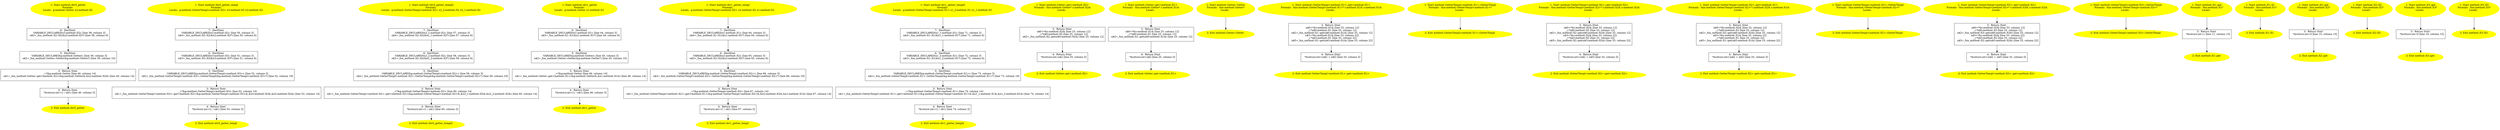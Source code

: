 /* @generated */
digraph cfg {
"div0_getter#method#14570248362286.5f9f1e67fd1ac95f_1" [label="1: Start method::div0_getter\nFormals: \nLocals:  g:method::Getter x2:method::X2 \n  " color=yellow style=filled]
	

	 "div0_getter#method#14570248362286.5f9f1e67fd1ac95f_1" -> "div0_getter#method#14570248362286.5f9f1e67fd1ac95f_6" ;
"div0_getter#method#14570248362286.5f9f1e67fd1ac95f_2" [label="2: Exit method::div0_getter \n  " color=yellow style=filled]
	

"div0_getter#method#14570248362286.5f9f1e67fd1ac95f_3" [label="3:  Return Stmt \n   _=*&g:method::Getter [line 40, column 14]\n  n$1=_fun_method::Getter::get<method::X2>(&g:method::Getter&,&x2:method::X2&) [line 40, column 14]\n " shape="box"]
	

	 "div0_getter#method#14570248362286.5f9f1e67fd1ac95f_3" -> "div0_getter#method#14570248362286.5f9f1e67fd1ac95f_4" ;
"div0_getter#method#14570248362286.5f9f1e67fd1ac95f_4" [label="4:  Return Stmt \n   *&return:int=(1 / n$1) [line 40, column 3]\n " shape="box"]
	

	 "div0_getter#method#14570248362286.5f9f1e67fd1ac95f_4" -> "div0_getter#method#14570248362286.5f9f1e67fd1ac95f_2" ;
"div0_getter#method#14570248362286.5f9f1e67fd1ac95f_5" [label="5:  DeclStmt \n   VARIABLE_DECLARED(g:method::Getter); [line 39, column 3]\n  n$2=_fun_method::Getter::Getter(&g:method::Getter*) [line 39, column 10]\n " shape="box"]
	

	 "div0_getter#method#14570248362286.5f9f1e67fd1ac95f_5" -> "div0_getter#method#14570248362286.5f9f1e67fd1ac95f_3" ;
"div0_getter#method#14570248362286.5f9f1e67fd1ac95f_6" [label="6:  DeclStmt \n   VARIABLE_DECLARED(x2:method::X2); [line 38, column 3]\n  n$3=_fun_method::X2::X2(&x2:method::X2*) [line 38, column 6]\n " shape="box"]
	

	 "div0_getter#method#14570248362286.5f9f1e67fd1ac95f_6" -> "div0_getter#method#14570248362286.5f9f1e67fd1ac95f_5" ;
"div0_getter_templ#method#63753263.359f49fd177ddd10_1" [label="1: Start method::div0_getter_templ\nFormals: \nLocals:  g:method::GetterTempl<method::X3> x3:method::X3 x2:method::X2 \n  " color=yellow style=filled]
	

	 "div0_getter_templ#method#63753263.359f49fd177ddd10_1" -> "div0_getter_templ#method#63753263.359f49fd177ddd10_7" ;
"div0_getter_templ#method#63753263.359f49fd177ddd10_2" [label="2: Exit method::div0_getter_templ \n  " color=yellow style=filled]
	

"div0_getter_templ#method#63753263.359f49fd177ddd10_3" [label="3:  Return Stmt \n   _=*&g:method::GetterTempl<method::X3> [line 53, column 14]\n  n$1=_fun_method::GetterTempl<method::X3>::get<method::X2>(&g:method::GetterTempl<method::X3>&,&x3:method::X3&,&x2:method::X2&) [line 53, column 14]\n " shape="box"]
	

	 "div0_getter_templ#method#63753263.359f49fd177ddd10_3" -> "div0_getter_templ#method#63753263.359f49fd177ddd10_4" ;
"div0_getter_templ#method#63753263.359f49fd177ddd10_4" [label="4:  Return Stmt \n   *&return:int=(1 / n$1) [line 53, column 3]\n " shape="box"]
	

	 "div0_getter_templ#method#63753263.359f49fd177ddd10_4" -> "div0_getter_templ#method#63753263.359f49fd177ddd10_2" ;
"div0_getter_templ#method#63753263.359f49fd177ddd10_5" [label="5:  DeclStmt \n   VARIABLE_DECLARED(g:method::GetterTempl<method::X3>); [line 52, column 3]\n  n$2=_fun_method::GetterTempl<method::X3>::GetterTempl(&g:method::GetterTempl<method::X3>*) [line 52, column 19]\n " shape="box"]
	

	 "div0_getter_templ#method#63753263.359f49fd177ddd10_5" -> "div0_getter_templ#method#63753263.359f49fd177ddd10_3" ;
"div0_getter_templ#method#63753263.359f49fd177ddd10_6" [label="6:  DeclStmt \n   VARIABLE_DECLARED(x3:method::X3); [line 51, column 3]\n  n$3=_fun_method::X3::X3(&x3:method::X3*) [line 51, column 6]\n " shape="box"]
	

	 "div0_getter_templ#method#63753263.359f49fd177ddd10_6" -> "div0_getter_templ#method#63753263.359f49fd177ddd10_5" ;
"div0_getter_templ#method#63753263.359f49fd177ddd10_7" [label="7:  DeclStmt \n   VARIABLE_DECLARED(x2:method::X2); [line 50, column 3]\n  n$4=_fun_method::X2::X2(&x2:method::X2*) [line 50, column 6]\n " shape="box"]
	

	 "div0_getter_templ#method#63753263.359f49fd177ddd10_7" -> "div0_getter_templ#method#63753263.359f49fd177ddd10_6" ;
"div0_getter_templ2#method#6451937.49c23913cff8a0a5_1" [label="1: Start method::div0_getter_templ2\nFormals: \nLocals:  g:method::GetterTempl<method::X2> x2_2:method::X2 x2_1:method::X2 \n  " color=yellow style=filled]
	

	 "div0_getter_templ2#method#6451937.49c23913cff8a0a5_1" -> "div0_getter_templ2#method#6451937.49c23913cff8a0a5_7" ;
"div0_getter_templ2#method#6451937.49c23913cff8a0a5_2" [label="2: Exit method::div0_getter_templ2 \n  " color=yellow style=filled]
	

"div0_getter_templ2#method#6451937.49c23913cff8a0a5_3" [label="3:  Return Stmt \n   _=*&g:method::GetterTempl<method::X2> [line 60, column 14]\n  n$1=_fun_method::GetterTempl<method::X2>::get<method::X2>(&g:method::GetterTempl<method::X2>&,&x2_1:method::X2&,&x2_2:method::X2&) [line 60, column 14]\n " shape="box"]
	

	 "div0_getter_templ2#method#6451937.49c23913cff8a0a5_3" -> "div0_getter_templ2#method#6451937.49c23913cff8a0a5_4" ;
"div0_getter_templ2#method#6451937.49c23913cff8a0a5_4" [label="4:  Return Stmt \n   *&return:int=(1 / n$1) [line 60, column 3]\n " shape="box"]
	

	 "div0_getter_templ2#method#6451937.49c23913cff8a0a5_4" -> "div0_getter_templ2#method#6451937.49c23913cff8a0a5_2" ;
"div0_getter_templ2#method#6451937.49c23913cff8a0a5_5" [label="5:  DeclStmt \n   VARIABLE_DECLARED(g:method::GetterTempl<method::X2>); [line 59, column 3]\n  n$2=_fun_method::GetterTempl<method::X2>::GetterTempl(&g:method::GetterTempl<method::X2>*) [line 59, column 19]\n " shape="box"]
	

	 "div0_getter_templ2#method#6451937.49c23913cff8a0a5_5" -> "div0_getter_templ2#method#6451937.49c23913cff8a0a5_3" ;
"div0_getter_templ2#method#6451937.49c23913cff8a0a5_6" [label="6:  DeclStmt \n   VARIABLE_DECLARED(x2_2:method::X2); [line 58, column 3]\n  n$3=_fun_method::X2::X2(&x2_2:method::X2*) [line 58, column 6]\n " shape="box"]
	

	 "div0_getter_templ2#method#6451937.49c23913cff8a0a5_6" -> "div0_getter_templ2#method#6451937.49c23913cff8a0a5_5" ;
"div0_getter_templ2#method#6451937.49c23913cff8a0a5_7" [label="7:  DeclStmt \n   VARIABLE_DECLARED(x2_1:method::X2); [line 57, column 3]\n  n$4=_fun_method::X2::X2(&x2_1:method::X2*) [line 57, column 6]\n " shape="box"]
	

	 "div0_getter_templ2#method#6451937.49c23913cff8a0a5_7" -> "div0_getter_templ2#method#6451937.49c23913cff8a0a5_6" ;
"div1_getter#method#14010655706182.dfb00d82a62eb9bd_1" [label="1: Start method::div1_getter\nFormals: \nLocals:  g:method::Getter x1:method::X1 \n  " color=yellow style=filled]
	

	 "div1_getter#method#14010655706182.dfb00d82a62eb9bd_1" -> "div1_getter#method#14010655706182.dfb00d82a62eb9bd_6" ;
"div1_getter#method#14010655706182.dfb00d82a62eb9bd_2" [label="2: Exit method::div1_getter \n  " color=yellow style=filled]
	

"div1_getter#method#14010655706182.dfb00d82a62eb9bd_3" [label="3:  Return Stmt \n   _=*&g:method::Getter [line 46, column 14]\n  n$1=_fun_method::Getter::get<method::X1>(&g:method::Getter&,&x1:method::X1&) [line 46, column 14]\n " shape="box"]
	

	 "div1_getter#method#14010655706182.dfb00d82a62eb9bd_3" -> "div1_getter#method#14010655706182.dfb00d82a62eb9bd_4" ;
"div1_getter#method#14010655706182.dfb00d82a62eb9bd_4" [label="4:  Return Stmt \n   *&return:int=(1 / n$1) [line 46, column 3]\n " shape="box"]
	

	 "div1_getter#method#14010655706182.dfb00d82a62eb9bd_4" -> "div1_getter#method#14010655706182.dfb00d82a62eb9bd_2" ;
"div1_getter#method#14010655706182.dfb00d82a62eb9bd_5" [label="5:  DeclStmt \n   VARIABLE_DECLARED(g:method::Getter); [line 45, column 3]\n  n$2=_fun_method::Getter::Getter(&g:method::Getter*) [line 45, column 10]\n " shape="box"]
	

	 "div1_getter#method#14010655706182.dfb00d82a62eb9bd_5" -> "div1_getter#method#14010655706182.dfb00d82a62eb9bd_3" ;
"div1_getter#method#14010655706182.dfb00d82a62eb9bd_6" [label="6:  DeclStmt \n   VARIABLE_DECLARED(x1:method::X1); [line 44, column 3]\n  n$3=_fun_method::X1::X1(&x1:method::X1*) [line 44, column 6]\n " shape="box"]
	

	 "div1_getter#method#14010655706182.dfb00d82a62eb9bd_6" -> "div1_getter#method#14010655706182.dfb00d82a62eb9bd_5" ;
"div1_getter_templ#method#11958064.8a8112afb1868195_1" [label="1: Start method::div1_getter_templ\nFormals: \nLocals:  g:method::GetterTempl<method::X2> x2:method::X2 x1:method::X1 \n  " color=yellow style=filled]
	

	 "div1_getter_templ#method#11958064.8a8112afb1868195_1" -> "div1_getter_templ#method#11958064.8a8112afb1868195_7" ;
"div1_getter_templ#method#11958064.8a8112afb1868195_2" [label="2: Exit method::div1_getter_templ \n  " color=yellow style=filled]
	

"div1_getter_templ#method#11958064.8a8112afb1868195_3" [label="3:  Return Stmt \n   _=*&g:method::GetterTempl<method::X2> [line 67, column 14]\n  n$1=_fun_method::GetterTempl<method::X2>::get<method::X1>(&g:method::GetterTempl<method::X2>&,&x2:method::X2&,&x1:method::X1&) [line 67, column 14]\n " shape="box"]
	

	 "div1_getter_templ#method#11958064.8a8112afb1868195_3" -> "div1_getter_templ#method#11958064.8a8112afb1868195_4" ;
"div1_getter_templ#method#11958064.8a8112afb1868195_4" [label="4:  Return Stmt \n   *&return:int=(1 / n$1) [line 67, column 3]\n " shape="box"]
	

	 "div1_getter_templ#method#11958064.8a8112afb1868195_4" -> "div1_getter_templ#method#11958064.8a8112afb1868195_2" ;
"div1_getter_templ#method#11958064.8a8112afb1868195_5" [label="5:  DeclStmt \n   VARIABLE_DECLARED(g:method::GetterTempl<method::X2>); [line 66, column 3]\n  n$2=_fun_method::GetterTempl<method::X2>::GetterTempl(&g:method::GetterTempl<method::X2>*) [line 66, column 19]\n " shape="box"]
	

	 "div1_getter_templ#method#11958064.8a8112afb1868195_5" -> "div1_getter_templ#method#11958064.8a8112afb1868195_3" ;
"div1_getter_templ#method#11958064.8a8112afb1868195_6" [label="6:  DeclStmt \n   VARIABLE_DECLARED(x2:method::X2); [line 65, column 3]\n  n$3=_fun_method::X2::X2(&x2:method::X2*) [line 65, column 6]\n " shape="box"]
	

	 "div1_getter_templ#method#11958064.8a8112afb1868195_6" -> "div1_getter_templ#method#11958064.8a8112afb1868195_5" ;
"div1_getter_templ#method#11958064.8a8112afb1868195_7" [label="7:  DeclStmt \n   VARIABLE_DECLARED(x1:method::X1); [line 64, column 3]\n  n$4=_fun_method::X1::X1(&x1:method::X1*) [line 64, column 6]\n " shape="box"]
	

	 "div1_getter_templ#method#11958064.8a8112afb1868195_7" -> "div1_getter_templ#method#11958064.8a8112afb1868195_6" ;
"div1_getter_templ2#method#7327429.fe61550d5271fa95_1" [label="1: Start method::div1_getter_templ2\nFormals: \nLocals:  g:method::GetterTempl<method::X1> x1_2:method::X1 x1_1:method::X1 \n  " color=yellow style=filled]
	

	 "div1_getter_templ2#method#7327429.fe61550d5271fa95_1" -> "div1_getter_templ2#method#7327429.fe61550d5271fa95_7" ;
"div1_getter_templ2#method#7327429.fe61550d5271fa95_2" [label="2: Exit method::div1_getter_templ2 \n  " color=yellow style=filled]
	

"div1_getter_templ2#method#7327429.fe61550d5271fa95_3" [label="3:  Return Stmt \n   _=*&g:method::GetterTempl<method::X1> [line 74, column 14]\n  n$1=_fun_method::GetterTempl<method::X1>::get<method::X1>(&g:method::GetterTempl<method::X1>&,&x1_1:method::X1&,&x1_2:method::X1&) [line 74, column 14]\n " shape="box"]
	

	 "div1_getter_templ2#method#7327429.fe61550d5271fa95_3" -> "div1_getter_templ2#method#7327429.fe61550d5271fa95_4" ;
"div1_getter_templ2#method#7327429.fe61550d5271fa95_4" [label="4:  Return Stmt \n   *&return:int=(1 / n$1) [line 74, column 3]\n " shape="box"]
	

	 "div1_getter_templ2#method#7327429.fe61550d5271fa95_4" -> "div1_getter_templ2#method#7327429.fe61550d5271fa95_2" ;
"div1_getter_templ2#method#7327429.fe61550d5271fa95_5" [label="5:  DeclStmt \n   VARIABLE_DECLARED(g:method::GetterTempl<method::X1>); [line 73, column 3]\n  n$2=_fun_method::GetterTempl<method::X1>::GetterTempl(&g:method::GetterTempl<method::X1>*) [line 73, column 19]\n " shape="box"]
	

	 "div1_getter_templ2#method#7327429.fe61550d5271fa95_5" -> "div1_getter_templ2#method#7327429.fe61550d5271fa95_3" ;
"div1_getter_templ2#method#7327429.fe61550d5271fa95_6" [label="6:  DeclStmt \n   VARIABLE_DECLARED(x1_2:method::X1); [line 72, column 3]\n  n$3=_fun_method::X1::X1(&x1_2:method::X1*) [line 72, column 6]\n " shape="box"]
	

	 "div1_getter_templ2#method#7327429.fe61550d5271fa95_6" -> "div1_getter_templ2#method#7327429.fe61550d5271fa95_5" ;
"div1_getter_templ2#method#7327429.fe61550d5271fa95_7" [label="7:  DeclStmt \n   VARIABLE_DECLARED(x1_1:method::X1); [line 71, column 3]\n  n$4=_fun_method::X1::X1(&x1_1:method::X1*) [line 71, column 6]\n " shape="box"]
	

	 "div1_getter_templ2#method#7327429.fe61550d5271fa95_7" -> "div1_getter_templ2#method#7327429.fe61550d5271fa95_6" ;
"get<method::X2>#Getter#method#(11.9c4c4261c299bcfc_1" [label="1: Start method::Getter::get<method::X2>\nFormals:  this:method::Getter* s:method::X2&\nLocals:  \n  " color=yellow style=filled]
	

	 "get<method::X2>#Getter#method#(11.9c4c4261c299bcfc_1" -> "get<method::X2>#Getter#method#(11.9c4c4261c299bcfc_3" ;
"get<method::X2>#Getter#method#(11.9c4c4261c299bcfc_2" [label="2: Exit method::Getter::get<method::X2> \n  " color=yellow style=filled]
	

"get<method::X2>#Getter#method#(11.9c4c4261c299bcfc_3" [label="3:  Return Stmt \n   n$0=*&s:method::X2& [line 25, column 12]\n  _=*n$0:method::X2 [line 25, column 12]\n  n$2=_fun_method::X2::get(n$0:method::X2&) [line 25, column 12]\n " shape="box"]
	

	 "get<method::X2>#Getter#method#(11.9c4c4261c299bcfc_3" -> "get<method::X2>#Getter#method#(11.9c4c4261c299bcfc_4" ;
"get<method::X2>#Getter#method#(11.9c4c4261c299bcfc_4" [label="4:  Return Stmt \n   *&return:int=n$2 [line 25, column 5]\n " shape="box"]
	

	 "get<method::X2>#Getter#method#(11.9c4c4261c299bcfc_4" -> "get<method::X2>#Getter#method#(11.9c4c4261c299bcfc_2" ;
"get<method::X1>#Getter#method#(32.d85954e5db9a3e87_1" [label="1: Start method::Getter::get<method::X1>\nFormals:  this:method::Getter* s:method::X1&\nLocals:  \n  " color=yellow style=filled]
	

	 "get<method::X1>#Getter#method#(32.d85954e5db9a3e87_1" -> "get<method::X1>#Getter#method#(32.d85954e5db9a3e87_3" ;
"get<method::X1>#Getter#method#(32.d85954e5db9a3e87_2" [label="2: Exit method::Getter::get<method::X1> \n  " color=yellow style=filled]
	

"get<method::X1>#Getter#method#(32.d85954e5db9a3e87_3" [label="3:  Return Stmt \n   n$0=*&s:method::X1& [line 25, column 12]\n  _=*n$0:method::X1 [line 25, column 12]\n  n$2=_fun_method::X1::get(n$0:method::X1&) [line 25, column 12]\n " shape="box"]
	

	 "get<method::X1>#Getter#method#(32.d85954e5db9a3e87_3" -> "get<method::X1>#Getter#method#(32.d85954e5db9a3e87_4" ;
"get<method::X1>#Getter#method#(32.d85954e5db9a3e87_4" [label="4:  Return Stmt \n   *&return:int=n$2 [line 25, column 5]\n " shape="box"]
	

	 "get<method::X1>#Getter#method#(32.d85954e5db9a3e87_4" -> "get<method::X1>#Getter#method#(32.d85954e5db9a3e87_2" ;
"Getter#Getter#method#{57978647224.8a962ed3d775a501_1" [label="1: Start method::Getter::Getter\nFormals:  this:method::Getter*\nLocals:  \n  " color=yellow style=filled]
	

	 "Getter#Getter#method#{57978647224.8a962ed3d775a501_1" -> "Getter#Getter#method#{57978647224.8a962ed3d775a501_2" ;
"Getter#Getter#method#{57978647224.8a962ed3d775a501_2" [label="2: Exit method::Getter::Getter \n  " color=yellow style=filled]
	

"get<method::X1>#GetterTempl<metho.26089da113d1a857_1" [label="1: Start method::GetterTempl<method::X1>::get<method::X1>\nFormals:  this:method::GetterTempl<method::X1>* t:method::X1& s:method::X1&\nLocals:  \n  " color=yellow style=filled]
	

	 "get<method::X1>#GetterTempl<metho.26089da113d1a857_1" -> "get<method::X1>#GetterTempl<metho.26089da113d1a857_3" ;
"get<method::X1>#GetterTempl<metho.26089da113d1a857_2" [label="2: Exit method::GetterTempl<method::X1>::get<method::X1> \n  " color=yellow style=filled]
	

"get<method::X1>#GetterTempl<metho.26089da113d1a857_3" [label="3:  Return Stmt \n   n$0=*&t:method::X1& [line 33, column 12]\n  _=*n$0:method::X1 [line 33, column 12]\n  n$2=_fun_method::X1::get(n$0:method::X1&) [line 33, column 12]\n  n$3=*&s:method::X1& [line 33, column 22]\n  _=*n$3:method::X1 [line 33, column 22]\n  n$5=_fun_method::X1::get(n$3:method::X1&) [line 33, column 22]\n " shape="box"]
	

	 "get<method::X1>#GetterTempl<metho.26089da113d1a857_3" -> "get<method::X1>#GetterTempl<metho.26089da113d1a857_4" ;
"get<method::X1>#GetterTempl<metho.26089da113d1a857_4" [label="4:  Return Stmt \n   *&return:int=(n$2 + n$5) [line 33, column 5]\n " shape="box"]
	

	 "get<method::X1>#GetterTempl<metho.26089da113d1a857_4" -> "get<method::X1>#GetterTempl<metho.26089da113d1a857_2" ;
"GetterTempl#GetterTempl<method::X.da1036e6b60c153d_1" [label="1: Start method::GetterTempl<method::X1>::GetterTempl\nFormals:  this:method::GetterTempl<method::X1>*\nLocals:  \n  " color=yellow style=filled]
	

	 "GetterTempl#GetterTempl<method::X.da1036e6b60c153d_1" -> "GetterTempl#GetterTempl<method::X.da1036e6b60c153d_2" ;
"GetterTempl#GetterTempl<method::X.da1036e6b60c153d_2" [label="2: Exit method::GetterTempl<method::X1>::GetterTempl \n  " color=yellow style=filled]
	

"get<method::X2>#GetterTempl<metho.ce1c035f50382c57_1" [label="1: Start method::GetterTempl<method::X2>::get<method::X2>\nFormals:  this:method::GetterTempl<method::X2>* t:method::X2& s:method::X2&\nLocals:  \n  " color=yellow style=filled]
	

	 "get<method::X2>#GetterTempl<metho.ce1c035f50382c57_1" -> "get<method::X2>#GetterTempl<metho.ce1c035f50382c57_3" ;
"get<method::X2>#GetterTempl<metho.ce1c035f50382c57_2" [label="2: Exit method::GetterTempl<method::X2>::get<method::X2> \n  " color=yellow style=filled]
	

"get<method::X2>#GetterTempl<metho.ce1c035f50382c57_3" [label="3:  Return Stmt \n   n$0=*&t:method::X2& [line 33, column 12]\n  _=*n$0:method::X2 [line 33, column 12]\n  n$2=_fun_method::X2::get(n$0:method::X2&) [line 33, column 12]\n  n$3=*&s:method::X2& [line 33, column 22]\n  _=*n$3:method::X2 [line 33, column 22]\n  n$5=_fun_method::X2::get(n$3:method::X2&) [line 33, column 22]\n " shape="box"]
	

	 "get<method::X2>#GetterTempl<metho.ce1c035f50382c57_3" -> "get<method::X2>#GetterTempl<metho.ce1c035f50382c57_4" ;
"get<method::X2>#GetterTempl<metho.ce1c035f50382c57_4" [label="4:  Return Stmt \n   *&return:int=(n$2 + n$5) [line 33, column 5]\n " shape="box"]
	

	 "get<method::X2>#GetterTempl<metho.ce1c035f50382c57_4" -> "get<method::X2>#GetterTempl<metho.ce1c035f50382c57_2" ;
"get<method::X1>#GetterTempl<metho.4f87183f5216c746_1" [label="1: Start method::GetterTempl<method::X2>::get<method::X1>\nFormals:  this:method::GetterTempl<method::X2>* t:method::X2& s:method::X1&\nLocals:  \n  " color=yellow style=filled]
	

	 "get<method::X1>#GetterTempl<metho.4f87183f5216c746_1" -> "get<method::X1>#GetterTempl<metho.4f87183f5216c746_3" ;
"get<method::X1>#GetterTempl<metho.4f87183f5216c746_2" [label="2: Exit method::GetterTempl<method::X2>::get<method::X1> \n  " color=yellow style=filled]
	

"get<method::X1>#GetterTempl<metho.4f87183f5216c746_3" [label="3:  Return Stmt \n   n$0=*&t:method::X2& [line 33, column 12]\n  _=*n$0:method::X2 [line 33, column 12]\n  n$2=_fun_method::X2::get(n$0:method::X2&) [line 33, column 12]\n  n$3=*&s:method::X1& [line 33, column 22]\n  _=*n$3:method::X1 [line 33, column 22]\n  n$5=_fun_method::X1::get(n$3:method::X1&) [line 33, column 22]\n " shape="box"]
	

	 "get<method::X1>#GetterTempl<metho.4f87183f5216c746_3" -> "get<method::X1>#GetterTempl<metho.4f87183f5216c746_4" ;
"get<method::X1>#GetterTempl<metho.4f87183f5216c746_4" [label="4:  Return Stmt \n   *&return:int=(n$2 + n$5) [line 33, column 5]\n " shape="box"]
	

	 "get<method::X1>#GetterTempl<metho.4f87183f5216c746_4" -> "get<method::X1>#GetterTempl<metho.4f87183f5216c746_2" ;
"GetterTempl#GetterTempl<method::X.4bf1d3532fe67579_1" [label="1: Start method::GetterTempl<method::X2>::GetterTempl\nFormals:  this:method::GetterTempl<method::X2>*\nLocals:  \n  " color=yellow style=filled]
	

	 "GetterTempl#GetterTempl<method::X.4bf1d3532fe67579_1" -> "GetterTempl#GetterTempl<method::X.4bf1d3532fe67579_2" ;
"GetterTempl#GetterTempl<method::X.4bf1d3532fe67579_2" [label="2: Exit method::GetterTempl<method::X2>::GetterTempl \n  " color=yellow style=filled]
	

"get<method::X2>#GetterTempl<metho.9a24a249e802c1b0_1" [label="1: Start method::GetterTempl<method::X3>::get<method::X2>\nFormals:  this:method::GetterTempl<method::X3>* t:method::X3& s:method::X2&\nLocals:  \n  " color=yellow style=filled]
	

	 "get<method::X2>#GetterTempl<metho.9a24a249e802c1b0_1" -> "get<method::X2>#GetterTempl<metho.9a24a249e802c1b0_3" ;
"get<method::X2>#GetterTempl<metho.9a24a249e802c1b0_2" [label="2: Exit method::GetterTempl<method::X3>::get<method::X2> \n  " color=yellow style=filled]
	

"get<method::X2>#GetterTempl<metho.9a24a249e802c1b0_3" [label="3:  Return Stmt \n   n$0=*&t:method::X3& [line 33, column 12]\n  _=*n$0:method::X3 [line 33, column 12]\n  n$2=_fun_method::X3::get(n$0:method::X3&) [line 33, column 12]\n  n$3=*&s:method::X2& [line 33, column 22]\n  _=*n$3:method::X2 [line 33, column 22]\n  n$5=_fun_method::X2::get(n$3:method::X2&) [line 33, column 22]\n " shape="box"]
	

	 "get<method::X2>#GetterTempl<metho.9a24a249e802c1b0_3" -> "get<method::X2>#GetterTempl<metho.9a24a249e802c1b0_4" ;
"get<method::X2>#GetterTempl<metho.9a24a249e802c1b0_4" [label="4:  Return Stmt \n   *&return:int=(n$2 + n$5) [line 33, column 5]\n " shape="box"]
	

	 "get<method::X2>#GetterTempl<metho.9a24a249e802c1b0_4" -> "get<method::X2>#GetterTempl<metho.9a24a249e802c1b0_2" ;
"GetterTempl#GetterTempl<method::X.37452a6e7e1ac50c_1" [label="1: Start method::GetterTempl<method::X3>::GetterTempl\nFormals:  this:method::GetterTempl<method::X3>*\nLocals:  \n  " color=yellow style=filled]
	

	 "GetterTempl#GetterTempl<method::X.37452a6e7e1ac50c_1" -> "GetterTempl#GetterTempl<method::X.37452a6e7e1ac50c_2" ;
"GetterTempl#GetterTempl<method::X.37452a6e7e1ac50c_2" [label="2: Exit method::GetterTempl<method::X3>::GetterTempl \n  " color=yellow style=filled]
	

"get#X1#method#(354056002620995415.2509f5dd55682208_1" [label="1: Start method::X1::get\nFormals:  this:method::X1*\nLocals:  \n  " color=yellow style=filled]
	

	 "get#X1#method#(354056002620995415.2509f5dd55682208_1" -> "get#X1#method#(354056002620995415.2509f5dd55682208_3" ;
"get#X1#method#(354056002620995415.2509f5dd55682208_2" [label="2: Exit method::X1::get \n  " color=yellow style=filled]
	

"get#X1#method#(354056002620995415.2509f5dd55682208_3" [label="3:  Return Stmt \n   *&return:int=1 [line 11, column 15]\n " shape="box"]
	

	 "get#X1#method#(354056002620995415.2509f5dd55682208_3" -> "get#X1#method#(354056002620995415.2509f5dd55682208_2" ;
"X1#X1#method#{7787305985491195504.b7bf6d21b69c9a52_1" [label="1: Start method::X1::X1\nFormals:  this:method::X1*\nLocals:  \n  " color=yellow style=filled]
	

	 "X1#X1#method#{7787305985491195504.b7bf6d21b69c9a52_1" -> "X1#X1#method#{7787305985491195504.b7bf6d21b69c9a52_2" ;
"X1#X1#method#{7787305985491195504.b7bf6d21b69c9a52_2" [label="2: Exit method::X1::X1 \n  " color=yellow style=filled]
	

"get#X2#method#(123559969280578330.c7a6c1beedda2f06_1" [label="1: Start method::X2::get\nFormals:  this:method::X2*\nLocals:  \n  " color=yellow style=filled]
	

	 "get#X2#method#(123559969280578330.c7a6c1beedda2f06_1" -> "get#X2#method#(123559969280578330.c7a6c1beedda2f06_3" ;
"get#X2#method#(123559969280578330.c7a6c1beedda2f06_2" [label="2: Exit method::X2::get \n  " color=yellow style=filled]
	

"get#X2#method#(123559969280578330.c7a6c1beedda2f06_3" [label="3:  Return Stmt \n   *&return:int=0 [line 15, column 15]\n " shape="box"]
	

	 "get#X2#method#(123559969280578330.c7a6c1beedda2f06_3" -> "get#X2#method#(123559969280578330.c7a6c1beedda2f06_2" ;
"X2#X2#method#{4832738582329589389.ea2af02acc6509cd_1" [label="1: Start method::X2::X2\nFormals:  this:method::X2*\nLocals:  \n  " color=yellow style=filled]
	

	 "X2#X2#method#{4832738582329589389.ea2af02acc6509cd_1" -> "X2#X2#method#{4832738582329589389.ea2af02acc6509cd_2" ;
"X2#X2#method#{4832738582329589389.ea2af02acc6509cd_2" [label="2: Exit method::X2::X2 \n  " color=yellow style=filled]
	

"get#X3#method#(177793041118713766.93de680a5d7c38b8_1" [label="1: Start method::X3::get\nFormals:  this:method::X3*\nLocals:  \n  " color=yellow style=filled]
	

	 "get#X3#method#(177793041118713766.93de680a5d7c38b8_1" -> "get#X3#method#(177793041118713766.93de680a5d7c38b8_3" ;
"get#X3#method#(177793041118713766.93de680a5d7c38b8_2" [label="2: Exit method::X3::get \n  " color=yellow style=filled]
	

"get#X3#method#(177793041118713766.93de680a5d7c38b8_3" [label="3:  Return Stmt \n   *&return:int=0 [line 19, column 15]\n " shape="box"]
	

	 "get#X3#method#(177793041118713766.93de680a5d7c38b8_3" -> "get#X3#method#(177793041118713766.93de680a5d7c38b8_2" ;
"X3#X3#method#{1768102145307182417.93d1a227713248bf_1" [label="1: Start method::X3::X3\nFormals:  this:method::X3*\nLocals:  \n  " color=yellow style=filled]
	

	 "X3#X3#method#{1768102145307182417.93d1a227713248bf_1" -> "X3#X3#method#{1768102145307182417.93d1a227713248bf_2" ;
"X3#X3#method#{1768102145307182417.93d1a227713248bf_2" [label="2: Exit method::X3::X3 \n  " color=yellow style=filled]
	

}
